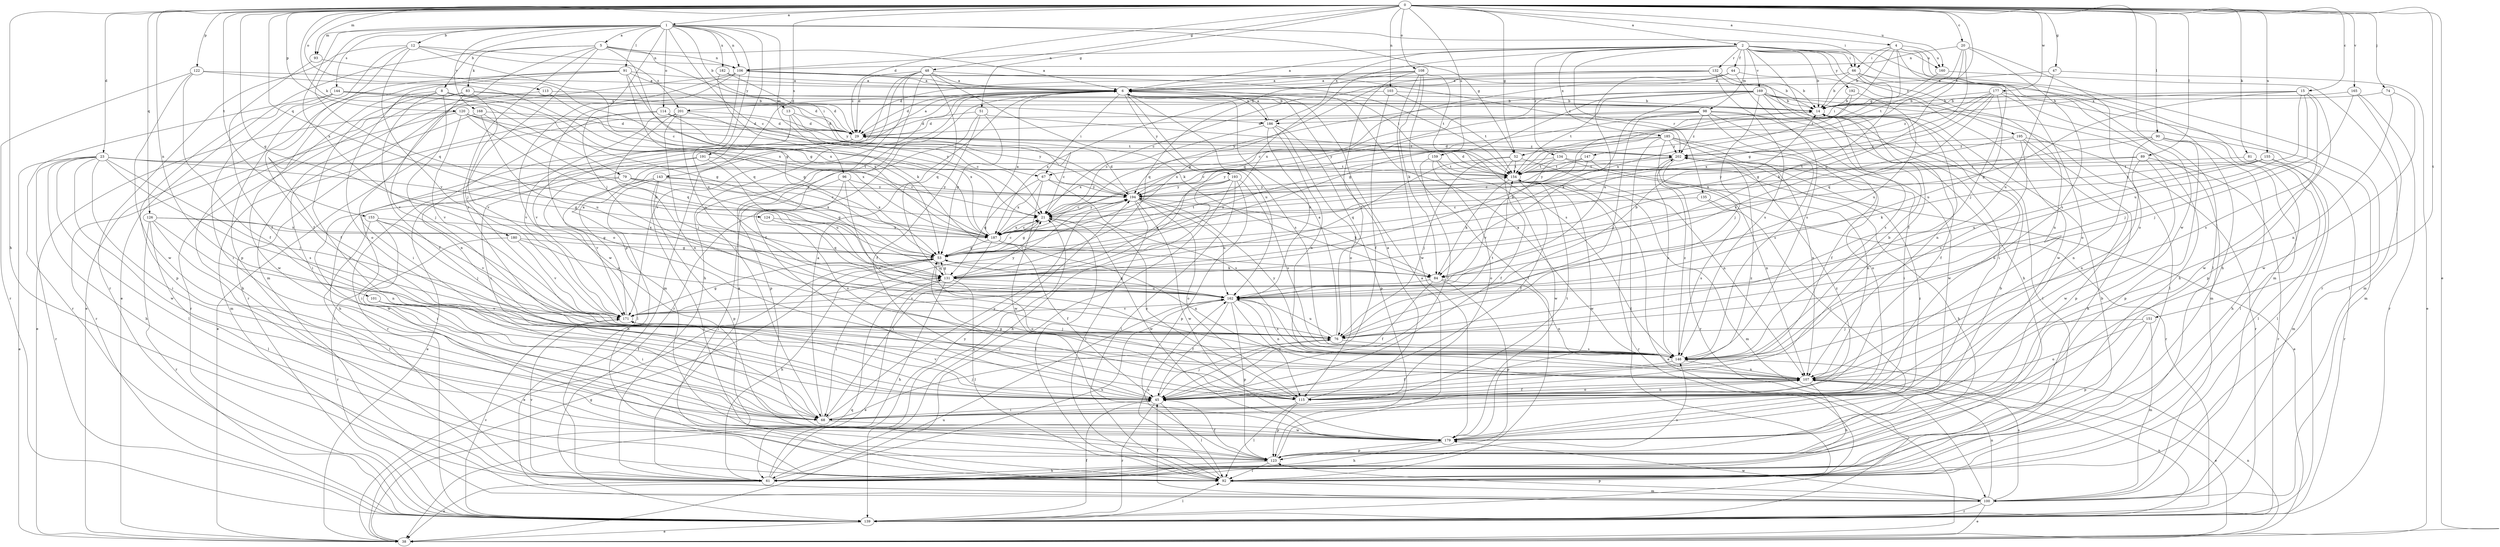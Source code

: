 strict digraph  {
0;
1;
2;
4;
5;
6;
8;
12;
13;
14;
15;
20;
21;
23;
29;
38;
44;
45;
47;
48;
51;
52;
53;
61;
66;
67;
68;
74;
76;
79;
81;
83;
84;
89;
90;
91;
92;
93;
96;
98;
100;
101;
103;
106;
107;
108;
113;
114;
115;
120;
122;
123;
124;
126;
131;
132;
134;
135;
139;
143;
144;
146;
147;
151;
153;
154;
155;
159;
160;
162;
165;
168;
169;
171;
177;
179;
180;
182;
185;
186;
187;
191;
192;
193;
194;
195;
201;
202;
0 -> 1  [label=a];
0 -> 2  [label=a];
0 -> 4  [label=a];
0 -> 15  [label=c];
0 -> 20  [label=c];
0 -> 23  [label=d];
0 -> 29  [label=d];
0 -> 38  [label=e];
0 -> 47  [label=g];
0 -> 48  [label=g];
0 -> 51  [label=g];
0 -> 52  [label=g];
0 -> 61  [label=h];
0 -> 74  [label=j];
0 -> 79  [label=k];
0 -> 81  [label=k];
0 -> 89  [label=l];
0 -> 90  [label=l];
0 -> 93  [label=m];
0 -> 101  [label=n];
0 -> 103  [label=n];
0 -> 108  [label=o];
0 -> 113  [label=o];
0 -> 120  [label=p];
0 -> 122  [label=p];
0 -> 124  [label=q];
0 -> 126  [label=q];
0 -> 131  [label=q];
0 -> 143  [label=s];
0 -> 147  [label=t];
0 -> 151  [label=t];
0 -> 153  [label=t];
0 -> 155  [label=u];
0 -> 159  [label=u];
0 -> 160  [label=u];
0 -> 165  [label=v];
0 -> 177  [label=w];
0 -> 179  [label=w];
1 -> 5  [label=a];
1 -> 8  [label=b];
1 -> 12  [label=b];
1 -> 13  [label=b];
1 -> 21  [label=c];
1 -> 52  [label=g];
1 -> 66  [label=i];
1 -> 76  [label=j];
1 -> 91  [label=l];
1 -> 93  [label=m];
1 -> 96  [label=m];
1 -> 106  [label=n];
1 -> 114  [label=o];
1 -> 123  [label=p];
1 -> 131  [label=q];
1 -> 144  [label=s];
1 -> 168  [label=v];
1 -> 180  [label=x];
1 -> 182  [label=x];
1 -> 191  [label=y];
2 -> 6  [label=a];
2 -> 14  [label=b];
2 -> 44  [label=f];
2 -> 45  [label=f];
2 -> 66  [label=i];
2 -> 92  [label=l];
2 -> 98  [label=m];
2 -> 100  [label=m];
2 -> 106  [label=n];
2 -> 131  [label=q];
2 -> 132  [label=r];
2 -> 134  [label=r];
2 -> 135  [label=r];
2 -> 160  [label=u];
2 -> 169  [label=v];
2 -> 185  [label=x];
2 -> 186  [label=x];
2 -> 192  [label=y];
2 -> 195  [label=z];
4 -> 14  [label=b];
4 -> 52  [label=g];
4 -> 61  [label=h];
4 -> 66  [label=i];
4 -> 67  [label=i];
4 -> 76  [label=j];
4 -> 139  [label=r];
4 -> 160  [label=u];
5 -> 6  [label=a];
5 -> 38  [label=e];
5 -> 53  [label=g];
5 -> 67  [label=i];
5 -> 76  [label=j];
5 -> 83  [label=k];
5 -> 100  [label=m];
5 -> 106  [label=n];
5 -> 146  [label=s];
6 -> 14  [label=b];
6 -> 29  [label=d];
6 -> 67  [label=i];
6 -> 139  [label=r];
6 -> 146  [label=s];
6 -> 162  [label=u];
6 -> 171  [label=v];
6 -> 186  [label=x];
6 -> 193  [label=y];
6 -> 201  [label=z];
8 -> 14  [label=b];
8 -> 45  [label=f];
8 -> 53  [label=g];
8 -> 68  [label=i];
8 -> 76  [label=j];
8 -> 179  [label=w];
8 -> 186  [label=x];
12 -> 45  [label=f];
12 -> 53  [label=g];
12 -> 106  [label=n];
12 -> 123  [label=p];
12 -> 139  [label=r];
12 -> 171  [label=v];
12 -> 201  [label=z];
13 -> 21  [label=c];
13 -> 29  [label=d];
13 -> 171  [label=v];
13 -> 194  [label=y];
14 -> 29  [label=d];
14 -> 45  [label=f];
14 -> 115  [label=o];
15 -> 14  [label=b];
15 -> 53  [label=g];
15 -> 76  [label=j];
15 -> 146  [label=s];
15 -> 162  [label=u];
15 -> 179  [label=w];
15 -> 186  [label=x];
20 -> 53  [label=g];
20 -> 106  [label=n];
20 -> 115  [label=o];
20 -> 131  [label=q];
20 -> 146  [label=s];
20 -> 154  [label=t];
21 -> 53  [label=g];
21 -> 92  [label=l];
21 -> 179  [label=w];
21 -> 187  [label=x];
21 -> 194  [label=y];
23 -> 21  [label=c];
23 -> 38  [label=e];
23 -> 53  [label=g];
23 -> 61  [label=h];
23 -> 68  [label=i];
23 -> 76  [label=j];
23 -> 92  [label=l];
23 -> 139  [label=r];
23 -> 146  [label=s];
23 -> 154  [label=t];
23 -> 179  [label=w];
29 -> 6  [label=a];
29 -> 21  [label=c];
29 -> 61  [label=h];
29 -> 68  [label=i];
29 -> 139  [label=r];
29 -> 202  [label=z];
38 -> 53  [label=g];
38 -> 107  [label=n];
38 -> 131  [label=q];
38 -> 162  [label=u];
44 -> 6  [label=a];
44 -> 146  [label=s];
44 -> 162  [label=u];
44 -> 179  [label=w];
44 -> 187  [label=x];
45 -> 68  [label=i];
45 -> 76  [label=j];
45 -> 92  [label=l];
45 -> 139  [label=r];
45 -> 171  [label=v];
45 -> 202  [label=z];
47 -> 6  [label=a];
47 -> 38  [label=e];
47 -> 162  [label=u];
48 -> 6  [label=a];
48 -> 29  [label=d];
48 -> 45  [label=f];
48 -> 61  [label=h];
48 -> 68  [label=i];
48 -> 84  [label=k];
48 -> 100  [label=m];
48 -> 131  [label=q];
48 -> 154  [label=t];
51 -> 29  [label=d];
51 -> 45  [label=f];
51 -> 53  [label=g];
51 -> 123  [label=p];
51 -> 154  [label=t];
52 -> 45  [label=f];
52 -> 76  [label=j];
52 -> 107  [label=n];
52 -> 131  [label=q];
52 -> 154  [label=t];
53 -> 21  [label=c];
53 -> 38  [label=e];
53 -> 61  [label=h];
53 -> 84  [label=k];
53 -> 115  [label=o];
53 -> 131  [label=q];
53 -> 202  [label=z];
61 -> 6  [label=a];
61 -> 21  [label=c];
61 -> 38  [label=e];
61 -> 146  [label=s];
61 -> 162  [label=u];
61 -> 171  [label=v];
61 -> 194  [label=y];
66 -> 6  [label=a];
66 -> 14  [label=b];
66 -> 61  [label=h];
66 -> 84  [label=k];
66 -> 107  [label=n];
66 -> 115  [label=o];
67 -> 131  [label=q];
67 -> 146  [label=s];
67 -> 179  [label=w];
67 -> 187  [label=x];
67 -> 194  [label=y];
68 -> 6  [label=a];
68 -> 76  [label=j];
68 -> 154  [label=t];
68 -> 179  [label=w];
68 -> 194  [label=y];
68 -> 202  [label=z];
74 -> 14  [label=b];
74 -> 107  [label=n];
74 -> 179  [label=w];
76 -> 6  [label=a];
76 -> 146  [label=s];
76 -> 154  [label=t];
76 -> 162  [label=u];
79 -> 53  [label=g];
79 -> 68  [label=i];
79 -> 179  [label=w];
79 -> 187  [label=x];
79 -> 194  [label=y];
81 -> 92  [label=l];
81 -> 100  [label=m];
81 -> 154  [label=t];
83 -> 14  [label=b];
83 -> 29  [label=d];
83 -> 61  [label=h];
83 -> 68  [label=i];
83 -> 139  [label=r];
83 -> 171  [label=v];
84 -> 45  [label=f];
84 -> 107  [label=n];
84 -> 123  [label=p];
84 -> 171  [label=v];
89 -> 107  [label=n];
89 -> 139  [label=r];
89 -> 154  [label=t];
89 -> 179  [label=w];
89 -> 194  [label=y];
90 -> 61  [label=h];
90 -> 92  [label=l];
90 -> 107  [label=n];
90 -> 123  [label=p];
90 -> 187  [label=x];
90 -> 202  [label=z];
91 -> 6  [label=a];
91 -> 38  [label=e];
91 -> 45  [label=f];
91 -> 115  [label=o];
91 -> 131  [label=q];
91 -> 187  [label=x];
91 -> 194  [label=y];
92 -> 14  [label=b];
92 -> 100  [label=m];
92 -> 162  [label=u];
93 -> 21  [label=c];
93 -> 45  [label=f];
96 -> 92  [label=l];
96 -> 115  [label=o];
96 -> 146  [label=s];
96 -> 187  [label=x];
96 -> 194  [label=y];
98 -> 29  [label=d];
98 -> 45  [label=f];
98 -> 76  [label=j];
98 -> 92  [label=l];
98 -> 146  [label=s];
98 -> 179  [label=w];
98 -> 187  [label=x];
98 -> 194  [label=y];
98 -> 202  [label=z];
100 -> 38  [label=e];
100 -> 45  [label=f];
100 -> 107  [label=n];
100 -> 123  [label=p];
100 -> 139  [label=r];
100 -> 146  [label=s];
100 -> 179  [label=w];
101 -> 45  [label=f];
101 -> 68  [label=i];
101 -> 171  [label=v];
103 -> 14  [label=b];
103 -> 45  [label=f];
103 -> 154  [label=t];
103 -> 187  [label=x];
106 -> 6  [label=a];
106 -> 14  [label=b];
106 -> 115  [label=o];
106 -> 139  [label=r];
106 -> 154  [label=t];
106 -> 162  [label=u];
106 -> 179  [label=w];
106 -> 202  [label=z];
107 -> 38  [label=e];
107 -> 45  [label=f];
107 -> 61  [label=h];
107 -> 115  [label=o];
108 -> 6  [label=a];
108 -> 29  [label=d];
108 -> 76  [label=j];
108 -> 84  [label=k];
108 -> 92  [label=l];
108 -> 131  [label=q];
108 -> 146  [label=s];
108 -> 179  [label=w];
113 -> 14  [label=b];
113 -> 171  [label=v];
113 -> 187  [label=x];
114 -> 29  [label=d];
114 -> 100  [label=m];
114 -> 107  [label=n];
114 -> 154  [label=t];
114 -> 187  [label=x];
115 -> 6  [label=a];
115 -> 21  [label=c];
115 -> 53  [label=g];
115 -> 92  [label=l];
115 -> 107  [label=n];
115 -> 123  [label=p];
120 -> 29  [label=d];
120 -> 38  [label=e];
120 -> 84  [label=k];
120 -> 139  [label=r];
120 -> 171  [label=v];
120 -> 187  [label=x];
120 -> 202  [label=z];
122 -> 6  [label=a];
122 -> 45  [label=f];
122 -> 139  [label=r];
122 -> 179  [label=w];
122 -> 187  [label=x];
123 -> 6  [label=a];
123 -> 14  [label=b];
123 -> 45  [label=f];
123 -> 61  [label=h];
123 -> 92  [label=l];
124 -> 131  [label=q];
124 -> 187  [label=x];
126 -> 53  [label=g];
126 -> 68  [label=i];
126 -> 92  [label=l];
126 -> 107  [label=n];
126 -> 139  [label=r];
126 -> 187  [label=x];
131 -> 14  [label=b];
131 -> 21  [label=c];
131 -> 38  [label=e];
131 -> 53  [label=g];
131 -> 61  [label=h];
131 -> 68  [label=i];
131 -> 92  [label=l];
131 -> 162  [label=u];
132 -> 6  [label=a];
132 -> 14  [label=b];
132 -> 21  [label=c];
132 -> 53  [label=g];
132 -> 61  [label=h];
132 -> 146  [label=s];
134 -> 38  [label=e];
134 -> 139  [label=r];
134 -> 154  [label=t];
134 -> 171  [label=v];
134 -> 194  [label=y];
135 -> 21  [label=c];
135 -> 68  [label=i];
135 -> 146  [label=s];
139 -> 38  [label=e];
139 -> 45  [label=f];
139 -> 92  [label=l];
139 -> 107  [label=n];
139 -> 171  [label=v];
143 -> 21  [label=c];
143 -> 61  [label=h];
143 -> 92  [label=l];
143 -> 123  [label=p];
143 -> 171  [label=v];
143 -> 194  [label=y];
144 -> 14  [label=b];
144 -> 29  [label=d];
144 -> 53  [label=g];
144 -> 68  [label=i];
144 -> 123  [label=p];
144 -> 139  [label=r];
146 -> 6  [label=a];
146 -> 14  [label=b];
146 -> 45  [label=f];
146 -> 107  [label=n];
146 -> 194  [label=y];
146 -> 202  [label=z];
147 -> 21  [label=c];
147 -> 107  [label=n];
147 -> 154  [label=t];
147 -> 194  [label=y];
151 -> 76  [label=j];
151 -> 100  [label=m];
151 -> 115  [label=o];
151 -> 123  [label=p];
153 -> 68  [label=i];
153 -> 76  [label=j];
153 -> 92  [label=l];
153 -> 171  [label=v];
153 -> 187  [label=x];
154 -> 29  [label=d];
154 -> 38  [label=e];
154 -> 45  [label=f];
154 -> 84  [label=k];
154 -> 100  [label=m];
154 -> 139  [label=r];
154 -> 179  [label=w];
154 -> 194  [label=y];
155 -> 84  [label=k];
155 -> 92  [label=l];
155 -> 139  [label=r];
155 -> 154  [label=t];
155 -> 162  [label=u];
155 -> 194  [label=y];
159 -> 45  [label=f];
159 -> 115  [label=o];
159 -> 154  [label=t];
159 -> 179  [label=w];
160 -> 100  [label=m];
160 -> 154  [label=t];
162 -> 14  [label=b];
162 -> 45  [label=f];
162 -> 53  [label=g];
162 -> 107  [label=n];
162 -> 115  [label=o];
162 -> 123  [label=p];
162 -> 146  [label=s];
162 -> 171  [label=v];
165 -> 14  [label=b];
165 -> 76  [label=j];
165 -> 92  [label=l];
165 -> 139  [label=r];
168 -> 29  [label=d];
168 -> 68  [label=i];
168 -> 131  [label=q];
168 -> 162  [label=u];
169 -> 14  [label=b];
169 -> 21  [label=c];
169 -> 53  [label=g];
169 -> 68  [label=i];
169 -> 76  [label=j];
169 -> 84  [label=k];
169 -> 92  [label=l];
169 -> 100  [label=m];
169 -> 107  [label=n];
169 -> 146  [label=s];
169 -> 154  [label=t];
169 -> 194  [label=y];
171 -> 6  [label=a];
171 -> 53  [label=g];
171 -> 76  [label=j];
171 -> 194  [label=y];
177 -> 14  [label=b];
177 -> 53  [label=g];
177 -> 100  [label=m];
177 -> 123  [label=p];
177 -> 131  [label=q];
177 -> 162  [label=u];
177 -> 187  [label=x];
177 -> 202  [label=z];
179 -> 61  [label=h];
179 -> 123  [label=p];
179 -> 202  [label=z];
180 -> 53  [label=g];
180 -> 139  [label=r];
180 -> 162  [label=u];
180 -> 171  [label=v];
182 -> 6  [label=a];
182 -> 29  [label=d];
182 -> 84  [label=k];
185 -> 21  [label=c];
185 -> 68  [label=i];
185 -> 92  [label=l];
185 -> 107  [label=n];
185 -> 115  [label=o];
185 -> 139  [label=r];
185 -> 187  [label=x];
185 -> 202  [label=z];
186 -> 6  [label=a];
186 -> 21  [label=c];
186 -> 107  [label=n];
186 -> 115  [label=o];
186 -> 123  [label=p];
186 -> 162  [label=u];
187 -> 6  [label=a];
187 -> 21  [label=c];
187 -> 45  [label=f];
187 -> 53  [label=g];
187 -> 68  [label=i];
187 -> 107  [label=n];
187 -> 154  [label=t];
191 -> 38  [label=e];
191 -> 92  [label=l];
191 -> 154  [label=t];
191 -> 162  [label=u];
192 -> 14  [label=b];
192 -> 162  [label=u];
192 -> 187  [label=x];
193 -> 61  [label=h];
193 -> 92  [label=l];
193 -> 123  [label=p];
193 -> 131  [label=q];
193 -> 139  [label=r];
193 -> 146  [label=s];
193 -> 194  [label=y];
194 -> 21  [label=c];
194 -> 29  [label=d];
194 -> 84  [label=k];
194 -> 92  [label=l];
194 -> 115  [label=o];
194 -> 162  [label=u];
194 -> 179  [label=w];
195 -> 61  [label=h];
195 -> 84  [label=k];
195 -> 123  [label=p];
195 -> 139  [label=r];
195 -> 146  [label=s];
195 -> 202  [label=z];
201 -> 29  [label=d];
201 -> 38  [label=e];
201 -> 76  [label=j];
201 -> 107  [label=n];
201 -> 162  [label=u];
201 -> 171  [label=v];
201 -> 194  [label=y];
202 -> 29  [label=d];
202 -> 61  [label=h];
202 -> 107  [label=n];
202 -> 146  [label=s];
202 -> 154  [label=t];
}
